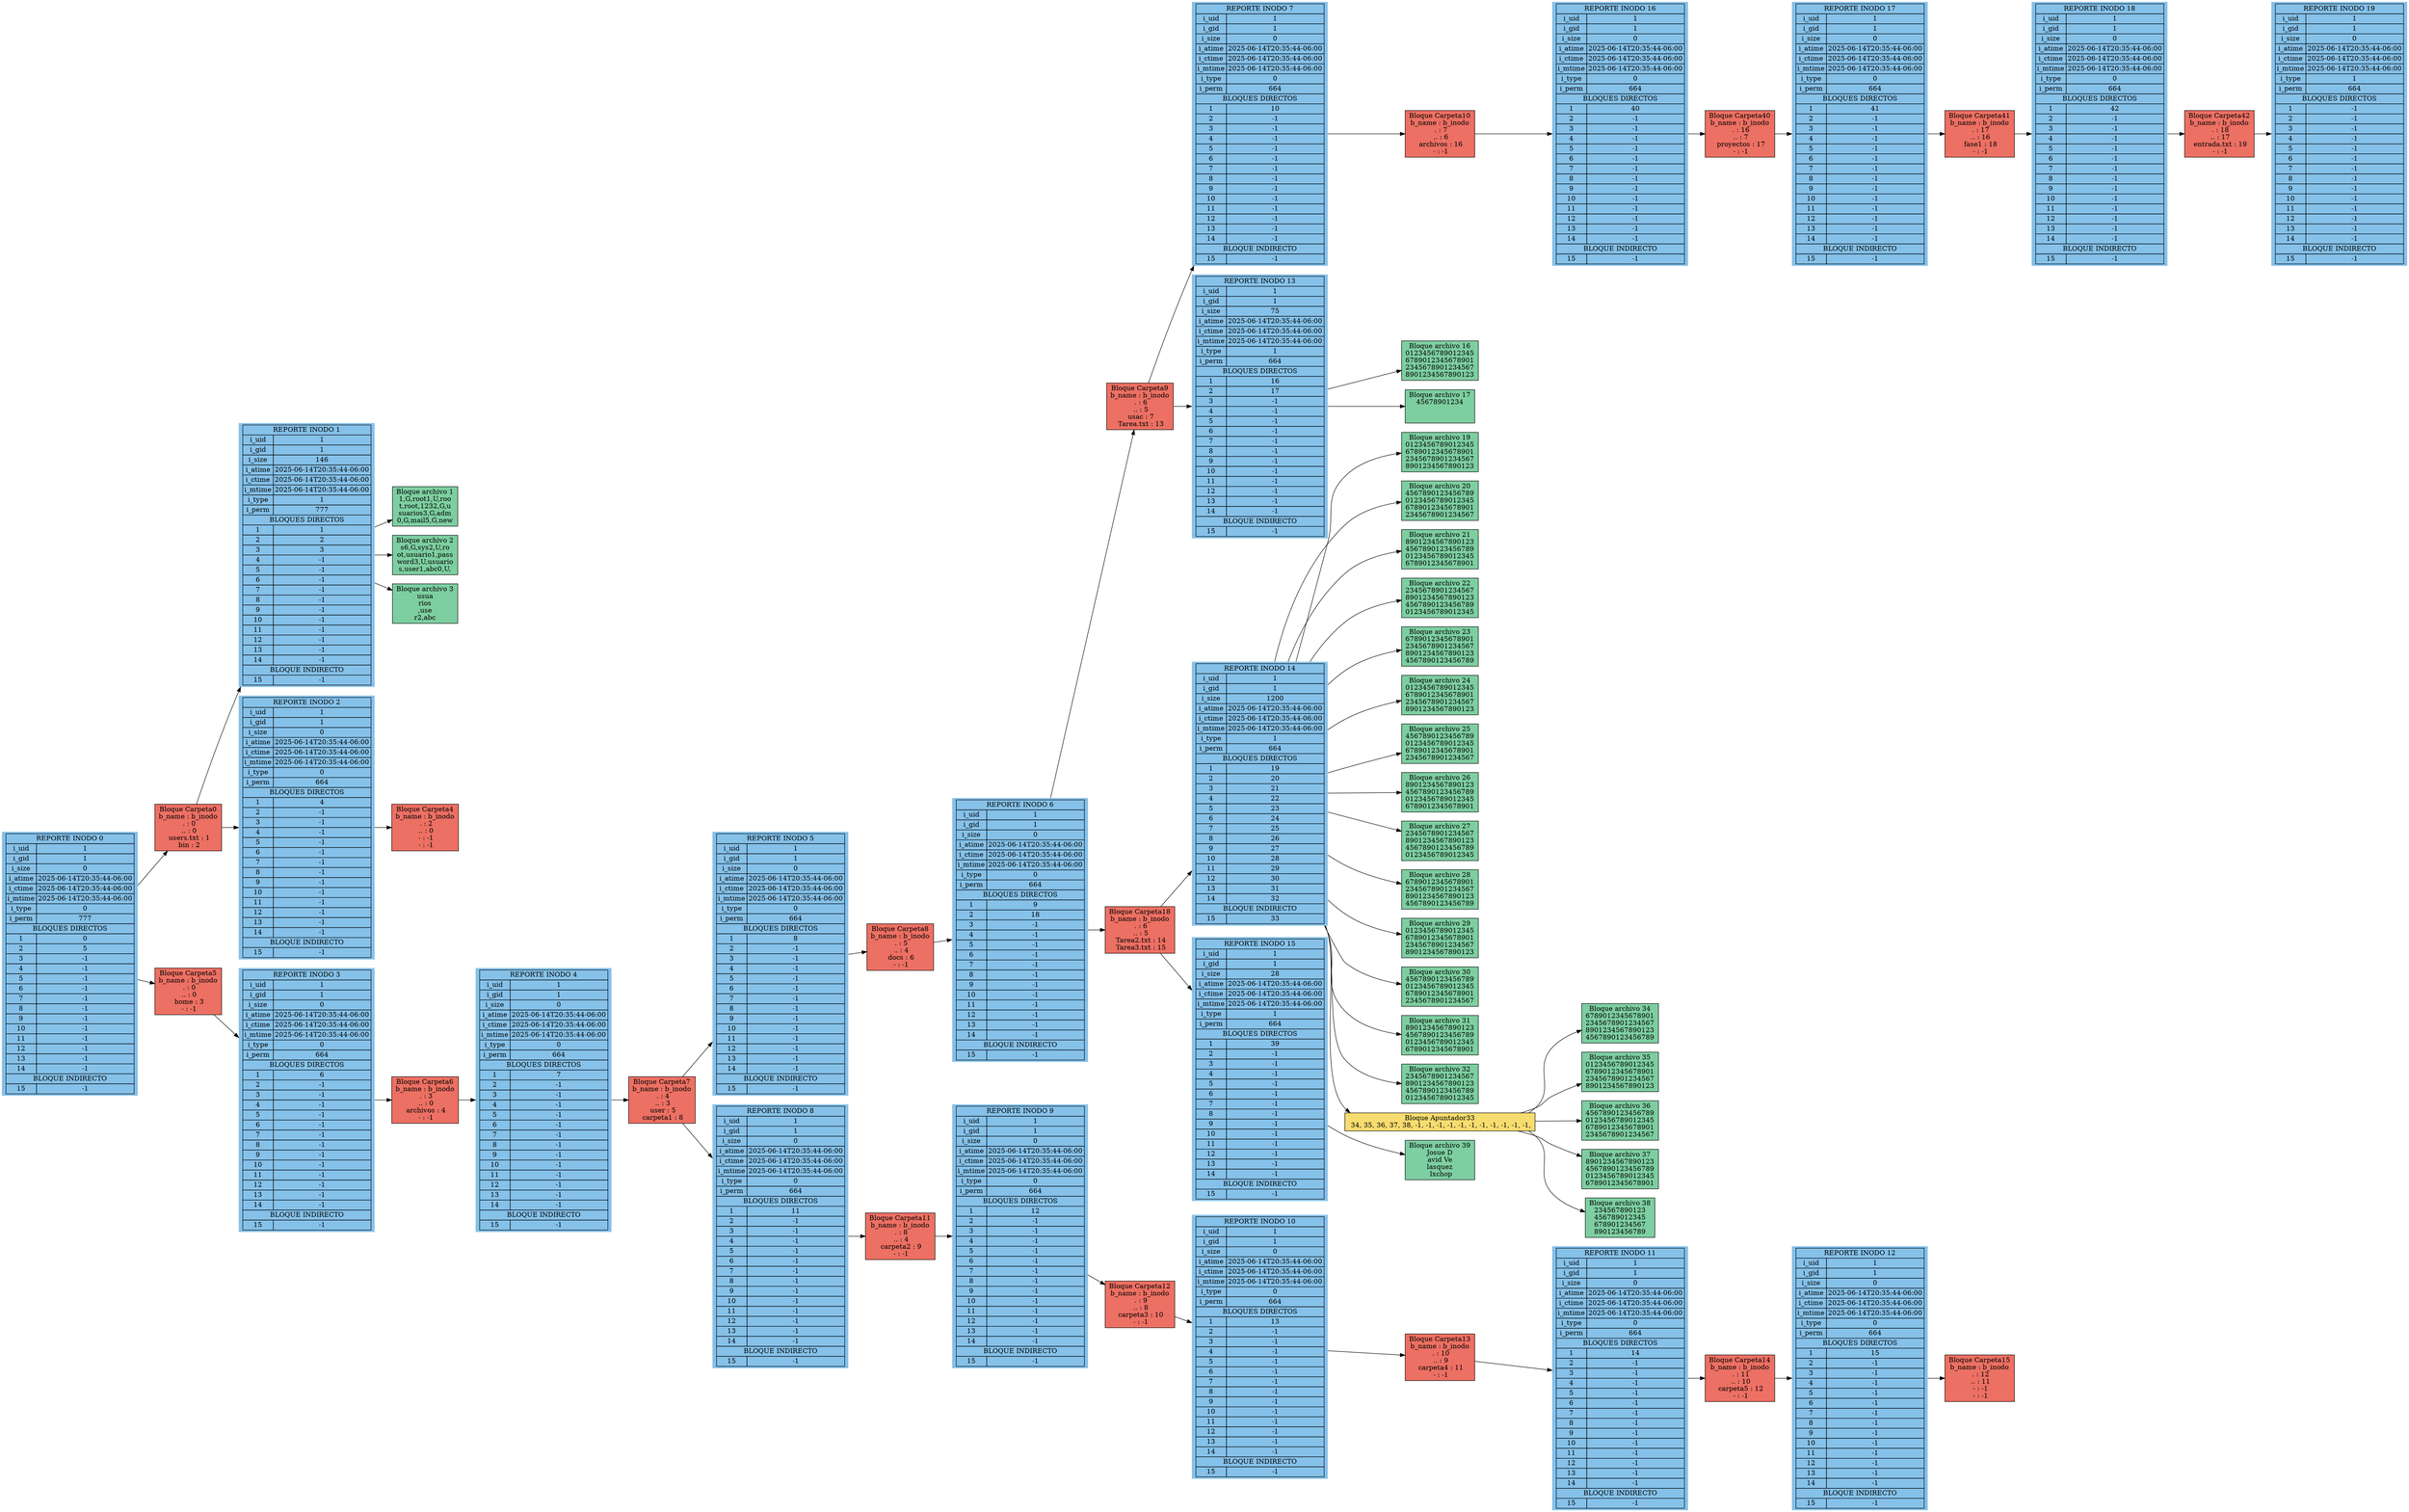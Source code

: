 digraph G {
        node [shape=plaintext]
		rankdir=LR;
	node1 [fillcolor="#85c1e9 " style=filled label=<
	<table border="0" cellborder="1" cellspacing="0">
		<tr><td colspan="2"> REPORTE INODO 0 </td></tr>
		<tr><td >i_uid</td><td>1</td></tr>
		<tr><td >i_gid</td><td>1</td></tr>
		<tr><td >i_size</td><td>0</td></tr>
		<tr><td >i_atime</td><td>2025-06-14T20:35:44-06:00</td></tr>
		<tr><td >i_ctime</td><td>2025-06-14T20:35:44-06:00</td></tr>
		<tr><td >i_mtime</td><td>2025-06-14T20:35:44-06:00</td></tr>
		<tr><td >i_type</td><td>0</td></tr>
		<tr><td >i_perm</td><td>777</td></tr>
		<tr><td  colspan="2">BLOQUES DIRECTOS</td></tr>
	<tr><td >1</td><td>0</td></tr><tr><td >2</td><td>5</td></tr><tr><td >3</td><td>-1</td></tr><tr><td >4</td><td>-1</td></tr><tr><td >5</td><td>-1</td></tr><tr><td >6</td><td>-1</td></tr><tr><td >7</td><td>-1</td></tr><tr><td >8</td><td>-1</td></tr><tr><td >9</td><td>-1</td></tr><tr><td >10</td><td>-1</td></tr><tr><td >11</td><td>-1</td></tr><tr><td >12</td><td>-1</td></tr><tr><td >13</td><td>-1</td></tr><tr><td >14</td><td>-1</td></tr>
			<tr><td  colspan="2">BLOQUE INDIRECTO</td></tr>
			<tr><td >15</td><td>-1</td></tr>
		</table>>];
	node2[fillcolor="#ec7063" style=filled shape=record label="Bloque Carpeta0\nb_name : b_inodo\n . : 0\n .. : 0\n users.txt : 1\n bin : 2\n"];
	node1 -> node2
	node3 [fillcolor="#85c1e9 " style=filled label=<
	<table border="0" cellborder="1" cellspacing="0">
		<tr><td colspan="2"> REPORTE INODO 1 </td></tr>
		<tr><td >i_uid</td><td>1</td></tr>
		<tr><td >i_gid</td><td>1</td></tr>
		<tr><td >i_size</td><td>146</td></tr>
		<tr><td >i_atime</td><td>2025-06-14T20:35:44-06:00</td></tr>
		<tr><td >i_ctime</td><td>2025-06-14T20:35:44-06:00</td></tr>
		<tr><td >i_mtime</td><td>2025-06-14T20:35:44-06:00</td></tr>
		<tr><td >i_type</td><td>1</td></tr>
		<tr><td >i_perm</td><td>777</td></tr>
		<tr><td  colspan="2">BLOQUES DIRECTOS</td></tr>
	<tr><td >1</td><td>1</td></tr><tr><td >2</td><td>2</td></tr><tr><td >3</td><td>3</td></tr><tr><td >4</td><td>-1</td></tr><tr><td >5</td><td>-1</td></tr><tr><td >6</td><td>-1</td></tr><tr><td >7</td><td>-1</td></tr><tr><td >8</td><td>-1</td></tr><tr><td >9</td><td>-1</td></tr><tr><td >10</td><td>-1</td></tr><tr><td >11</td><td>-1</td></tr><tr><td >12</td><td>-1</td></tr><tr><td >13</td><td>-1</td></tr><tr><td >14</td><td>-1</td></tr>
			<tr><td  colspan="2">BLOQUE INDIRECTO</td></tr>
			<tr><td >15</td><td>-1</td></tr>
		</table>>];
	node2 -> node3
		node4[fillcolor="#7dcea0" style=filled shape=record label="Bloque archivo 1\n1,G,root
1,U,roo\nt,root,123
2,G,u\nsuarios
3,G,adm
\n0,G,mail
5,G,new"];
	node3 -> node4
	node5[fillcolor="#7dcea0" style=filled shape=record label="Bloque archivo 2\ns
6,G,sys
2,U,ro\not,usuario1,pass\nword
3,U,usuario\ns,user1,abc
0,U,"];
	node3 -> node5
	node6[fillcolor="#7dcea0" style=filled shape=record label="Bloque archivo 3\nusua\nrios\n,use\nr2,abc
"];
	node3 -> node6
	node7 [fillcolor="#85c1e9 " style=filled label=<
	<table border="0" cellborder="1" cellspacing="0">
		<tr><td colspan="2"> REPORTE INODO 2 </td></tr>
		<tr><td >i_uid</td><td>1</td></tr>
		<tr><td >i_gid</td><td>1</td></tr>
		<tr><td >i_size</td><td>0</td></tr>
		<tr><td >i_atime</td><td>2025-06-14T20:35:44-06:00</td></tr>
		<tr><td >i_ctime</td><td>2025-06-14T20:35:44-06:00</td></tr>
		<tr><td >i_mtime</td><td>2025-06-14T20:35:44-06:00</td></tr>
		<tr><td >i_type</td><td>0</td></tr>
		<tr><td >i_perm</td><td>664</td></tr>
		<tr><td  colspan="2">BLOQUES DIRECTOS</td></tr>
	<tr><td >1</td><td>4</td></tr><tr><td >2</td><td>-1</td></tr><tr><td >3</td><td>-1</td></tr><tr><td >4</td><td>-1</td></tr><tr><td >5</td><td>-1</td></tr><tr><td >6</td><td>-1</td></tr><tr><td >7</td><td>-1</td></tr><tr><td >8</td><td>-1</td></tr><tr><td >9</td><td>-1</td></tr><tr><td >10</td><td>-1</td></tr><tr><td >11</td><td>-1</td></tr><tr><td >12</td><td>-1</td></tr><tr><td >13</td><td>-1</td></tr><tr><td >14</td><td>-1</td></tr>
			<tr><td  colspan="2">BLOQUE INDIRECTO</td></tr>
			<tr><td >15</td><td>-1</td></tr>
		</table>>];
	node2 -> node7
		node8[fillcolor="#ec7063" style=filled shape=record label="Bloque Carpeta4\nb_name : b_inodo\n . : 2\n .. : 0\n - : -1\n - : -1\n"];
	node7 -> node8
	node9[fillcolor="#ec7063" style=filled shape=record label="Bloque Carpeta5\nb_name : b_inodo\n . : 0\n .. : 0\n home : 3\n - : -1\n"];
	node1 -> node9
	node10 [fillcolor="#85c1e9 " style=filled label=<
	<table border="0" cellborder="1" cellspacing="0">
		<tr><td colspan="2"> REPORTE INODO 3 </td></tr>
		<tr><td >i_uid</td><td>1</td></tr>
		<tr><td >i_gid</td><td>1</td></tr>
		<tr><td >i_size</td><td>0</td></tr>
		<tr><td >i_atime</td><td>2025-06-14T20:35:44-06:00</td></tr>
		<tr><td >i_ctime</td><td>2025-06-14T20:35:44-06:00</td></tr>
		<tr><td >i_mtime</td><td>2025-06-14T20:35:44-06:00</td></tr>
		<tr><td >i_type</td><td>0</td></tr>
		<tr><td >i_perm</td><td>664</td></tr>
		<tr><td  colspan="2">BLOQUES DIRECTOS</td></tr>
	<tr><td >1</td><td>6</td></tr><tr><td >2</td><td>-1</td></tr><tr><td >3</td><td>-1</td></tr><tr><td >4</td><td>-1</td></tr><tr><td >5</td><td>-1</td></tr><tr><td >6</td><td>-1</td></tr><tr><td >7</td><td>-1</td></tr><tr><td >8</td><td>-1</td></tr><tr><td >9</td><td>-1</td></tr><tr><td >10</td><td>-1</td></tr><tr><td >11</td><td>-1</td></tr><tr><td >12</td><td>-1</td></tr><tr><td >13</td><td>-1</td></tr><tr><td >14</td><td>-1</td></tr>
			<tr><td  colspan="2">BLOQUE INDIRECTO</td></tr>
			<tr><td >15</td><td>-1</td></tr>
		</table>>];
	node9 -> node10
		node11[fillcolor="#ec7063" style=filled shape=record label="Bloque Carpeta6\nb_name : b_inodo\n . : 3\n .. : 0\n archivos : 4\n - : -1\n"];
	node10 -> node11
	node12 [fillcolor="#85c1e9 " style=filled label=<
	<table border="0" cellborder="1" cellspacing="0">
		<tr><td colspan="2"> REPORTE INODO 4 </td></tr>
		<tr><td >i_uid</td><td>1</td></tr>
		<tr><td >i_gid</td><td>1</td></tr>
		<tr><td >i_size</td><td>0</td></tr>
		<tr><td >i_atime</td><td>2025-06-14T20:35:44-06:00</td></tr>
		<tr><td >i_ctime</td><td>2025-06-14T20:35:44-06:00</td></tr>
		<tr><td >i_mtime</td><td>2025-06-14T20:35:44-06:00</td></tr>
		<tr><td >i_type</td><td>0</td></tr>
		<tr><td >i_perm</td><td>664</td></tr>
		<tr><td  colspan="2">BLOQUES DIRECTOS</td></tr>
	<tr><td >1</td><td>7</td></tr><tr><td >2</td><td>-1</td></tr><tr><td >3</td><td>-1</td></tr><tr><td >4</td><td>-1</td></tr><tr><td >5</td><td>-1</td></tr><tr><td >6</td><td>-1</td></tr><tr><td >7</td><td>-1</td></tr><tr><td >8</td><td>-1</td></tr><tr><td >9</td><td>-1</td></tr><tr><td >10</td><td>-1</td></tr><tr><td >11</td><td>-1</td></tr><tr><td >12</td><td>-1</td></tr><tr><td >13</td><td>-1</td></tr><tr><td >14</td><td>-1</td></tr>
			<tr><td  colspan="2">BLOQUE INDIRECTO</td></tr>
			<tr><td >15</td><td>-1</td></tr>
		</table>>];
	node11 -> node12
		node13[fillcolor="#ec7063" style=filled shape=record label="Bloque Carpeta7\nb_name : b_inodo\n . : 4\n .. : 3\n user : 5\n carpeta1 : 8\n"];
	node12 -> node13
	node14 [fillcolor="#85c1e9 " style=filled label=<
	<table border="0" cellborder="1" cellspacing="0">
		<tr><td colspan="2"> REPORTE INODO 5 </td></tr>
		<tr><td >i_uid</td><td>1</td></tr>
		<tr><td >i_gid</td><td>1</td></tr>
		<tr><td >i_size</td><td>0</td></tr>
		<tr><td >i_atime</td><td>2025-06-14T20:35:44-06:00</td></tr>
		<tr><td >i_ctime</td><td>2025-06-14T20:35:44-06:00</td></tr>
		<tr><td >i_mtime</td><td>2025-06-14T20:35:44-06:00</td></tr>
		<tr><td >i_type</td><td>0</td></tr>
		<tr><td >i_perm</td><td>664</td></tr>
		<tr><td  colspan="2">BLOQUES DIRECTOS</td></tr>
	<tr><td >1</td><td>8</td></tr><tr><td >2</td><td>-1</td></tr><tr><td >3</td><td>-1</td></tr><tr><td >4</td><td>-1</td></tr><tr><td >5</td><td>-1</td></tr><tr><td >6</td><td>-1</td></tr><tr><td >7</td><td>-1</td></tr><tr><td >8</td><td>-1</td></tr><tr><td >9</td><td>-1</td></tr><tr><td >10</td><td>-1</td></tr><tr><td >11</td><td>-1</td></tr><tr><td >12</td><td>-1</td></tr><tr><td >13</td><td>-1</td></tr><tr><td >14</td><td>-1</td></tr>
			<tr><td  colspan="2">BLOQUE INDIRECTO</td></tr>
			<tr><td >15</td><td>-1</td></tr>
		</table>>];
	node13 -> node14
		node15[fillcolor="#ec7063" style=filled shape=record label="Bloque Carpeta8\nb_name : b_inodo\n . : 5\n .. : 4\n docs : 6\n - : -1\n"];
	node14 -> node15
	node16 [fillcolor="#85c1e9 " style=filled label=<
	<table border="0" cellborder="1" cellspacing="0">
		<tr><td colspan="2"> REPORTE INODO 6 </td></tr>
		<tr><td >i_uid</td><td>1</td></tr>
		<tr><td >i_gid</td><td>1</td></tr>
		<tr><td >i_size</td><td>0</td></tr>
		<tr><td >i_atime</td><td>2025-06-14T20:35:44-06:00</td></tr>
		<tr><td >i_ctime</td><td>2025-06-14T20:35:44-06:00</td></tr>
		<tr><td >i_mtime</td><td>2025-06-14T20:35:44-06:00</td></tr>
		<tr><td >i_type</td><td>0</td></tr>
		<tr><td >i_perm</td><td>664</td></tr>
		<tr><td  colspan="2">BLOQUES DIRECTOS</td></tr>
	<tr><td >1</td><td>9</td></tr><tr><td >2</td><td>18</td></tr><tr><td >3</td><td>-1</td></tr><tr><td >4</td><td>-1</td></tr><tr><td >5</td><td>-1</td></tr><tr><td >6</td><td>-1</td></tr><tr><td >7</td><td>-1</td></tr><tr><td >8</td><td>-1</td></tr><tr><td >9</td><td>-1</td></tr><tr><td >10</td><td>-1</td></tr><tr><td >11</td><td>-1</td></tr><tr><td >12</td><td>-1</td></tr><tr><td >13</td><td>-1</td></tr><tr><td >14</td><td>-1</td></tr>
			<tr><td  colspan="2">BLOQUE INDIRECTO</td></tr>
			<tr><td >15</td><td>-1</td></tr>
		</table>>];
	node15 -> node16
		node17[fillcolor="#ec7063" style=filled shape=record label="Bloque Carpeta9\nb_name : b_inodo\n . : 6\n .. : 5\n usac : 7\n Tarea.txt : 13\n"];
	node16 -> node17
	node18 [fillcolor="#85c1e9 " style=filled label=<
	<table border="0" cellborder="1" cellspacing="0">
		<tr><td colspan="2"> REPORTE INODO 7 </td></tr>
		<tr><td >i_uid</td><td>1</td></tr>
		<tr><td >i_gid</td><td>1</td></tr>
		<tr><td >i_size</td><td>0</td></tr>
		<tr><td >i_atime</td><td>2025-06-14T20:35:44-06:00</td></tr>
		<tr><td >i_ctime</td><td>2025-06-14T20:35:44-06:00</td></tr>
		<tr><td >i_mtime</td><td>2025-06-14T20:35:44-06:00</td></tr>
		<tr><td >i_type</td><td>0</td></tr>
		<tr><td >i_perm</td><td>664</td></tr>
		<tr><td  colspan="2">BLOQUES DIRECTOS</td></tr>
	<tr><td >1</td><td>10</td></tr><tr><td >2</td><td>-1</td></tr><tr><td >3</td><td>-1</td></tr><tr><td >4</td><td>-1</td></tr><tr><td >5</td><td>-1</td></tr><tr><td >6</td><td>-1</td></tr><tr><td >7</td><td>-1</td></tr><tr><td >8</td><td>-1</td></tr><tr><td >9</td><td>-1</td></tr><tr><td >10</td><td>-1</td></tr><tr><td >11</td><td>-1</td></tr><tr><td >12</td><td>-1</td></tr><tr><td >13</td><td>-1</td></tr><tr><td >14</td><td>-1</td></tr>
			<tr><td  colspan="2">BLOQUE INDIRECTO</td></tr>
			<tr><td >15</td><td>-1</td></tr>
		</table>>];
	node17 -> node18
		node19[fillcolor="#ec7063" style=filled shape=record label="Bloque Carpeta10\nb_name : b_inodo\n . : 7\n .. : 6\n archivos : 16\n - : -1\n"];
	node18 -> node19
	node20 [fillcolor="#85c1e9 " style=filled label=<
	<table border="0" cellborder="1" cellspacing="0">
		<tr><td colspan="2"> REPORTE INODO 16 </td></tr>
		<tr><td >i_uid</td><td>1</td></tr>
		<tr><td >i_gid</td><td>1</td></tr>
		<tr><td >i_size</td><td>0</td></tr>
		<tr><td >i_atime</td><td>2025-06-14T20:35:44-06:00</td></tr>
		<tr><td >i_ctime</td><td>2025-06-14T20:35:44-06:00</td></tr>
		<tr><td >i_mtime</td><td>2025-06-14T20:35:44-06:00</td></tr>
		<tr><td >i_type</td><td>0</td></tr>
		<tr><td >i_perm</td><td>664</td></tr>
		<tr><td  colspan="2">BLOQUES DIRECTOS</td></tr>
	<tr><td >1</td><td>40</td></tr><tr><td >2</td><td>-1</td></tr><tr><td >3</td><td>-1</td></tr><tr><td >4</td><td>-1</td></tr><tr><td >5</td><td>-1</td></tr><tr><td >6</td><td>-1</td></tr><tr><td >7</td><td>-1</td></tr><tr><td >8</td><td>-1</td></tr><tr><td >9</td><td>-1</td></tr><tr><td >10</td><td>-1</td></tr><tr><td >11</td><td>-1</td></tr><tr><td >12</td><td>-1</td></tr><tr><td >13</td><td>-1</td></tr><tr><td >14</td><td>-1</td></tr>
			<tr><td  colspan="2">BLOQUE INDIRECTO</td></tr>
			<tr><td >15</td><td>-1</td></tr>
		</table>>];
	node19 -> node20
		node21[fillcolor="#ec7063" style=filled shape=record label="Bloque Carpeta40\nb_name : b_inodo\n . : 16\n .. : 7\n proyectos : 17\n - : -1\n"];
	node20 -> node21
	node22 [fillcolor="#85c1e9 " style=filled label=<
	<table border="0" cellborder="1" cellspacing="0">
		<tr><td colspan="2"> REPORTE INODO 17 </td></tr>
		<tr><td >i_uid</td><td>1</td></tr>
		<tr><td >i_gid</td><td>1</td></tr>
		<tr><td >i_size</td><td>0</td></tr>
		<tr><td >i_atime</td><td>2025-06-14T20:35:44-06:00</td></tr>
		<tr><td >i_ctime</td><td>2025-06-14T20:35:44-06:00</td></tr>
		<tr><td >i_mtime</td><td>2025-06-14T20:35:44-06:00</td></tr>
		<tr><td >i_type</td><td>0</td></tr>
		<tr><td >i_perm</td><td>664</td></tr>
		<tr><td  colspan="2">BLOQUES DIRECTOS</td></tr>
	<tr><td >1</td><td>41</td></tr><tr><td >2</td><td>-1</td></tr><tr><td >3</td><td>-1</td></tr><tr><td >4</td><td>-1</td></tr><tr><td >5</td><td>-1</td></tr><tr><td >6</td><td>-1</td></tr><tr><td >7</td><td>-1</td></tr><tr><td >8</td><td>-1</td></tr><tr><td >9</td><td>-1</td></tr><tr><td >10</td><td>-1</td></tr><tr><td >11</td><td>-1</td></tr><tr><td >12</td><td>-1</td></tr><tr><td >13</td><td>-1</td></tr><tr><td >14</td><td>-1</td></tr>
			<tr><td  colspan="2">BLOQUE INDIRECTO</td></tr>
			<tr><td >15</td><td>-1</td></tr>
		</table>>];
	node21 -> node22
		node23[fillcolor="#ec7063" style=filled shape=record label="Bloque Carpeta41\nb_name : b_inodo\n . : 17\n .. : 16\n fase1 : 18\n - : -1\n"];
	node22 -> node23
	node24 [fillcolor="#85c1e9 " style=filled label=<
	<table border="0" cellborder="1" cellspacing="0">
		<tr><td colspan="2"> REPORTE INODO 18 </td></tr>
		<tr><td >i_uid</td><td>1</td></tr>
		<tr><td >i_gid</td><td>1</td></tr>
		<tr><td >i_size</td><td>0</td></tr>
		<tr><td >i_atime</td><td>2025-06-14T20:35:44-06:00</td></tr>
		<tr><td >i_ctime</td><td>2025-06-14T20:35:44-06:00</td></tr>
		<tr><td >i_mtime</td><td>2025-06-14T20:35:44-06:00</td></tr>
		<tr><td >i_type</td><td>0</td></tr>
		<tr><td >i_perm</td><td>664</td></tr>
		<tr><td  colspan="2">BLOQUES DIRECTOS</td></tr>
	<tr><td >1</td><td>42</td></tr><tr><td >2</td><td>-1</td></tr><tr><td >3</td><td>-1</td></tr><tr><td >4</td><td>-1</td></tr><tr><td >5</td><td>-1</td></tr><tr><td >6</td><td>-1</td></tr><tr><td >7</td><td>-1</td></tr><tr><td >8</td><td>-1</td></tr><tr><td >9</td><td>-1</td></tr><tr><td >10</td><td>-1</td></tr><tr><td >11</td><td>-1</td></tr><tr><td >12</td><td>-1</td></tr><tr><td >13</td><td>-1</td></tr><tr><td >14</td><td>-1</td></tr>
			<tr><td  colspan="2">BLOQUE INDIRECTO</td></tr>
			<tr><td >15</td><td>-1</td></tr>
		</table>>];
	node23 -> node24
		node25[fillcolor="#ec7063" style=filled shape=record label="Bloque Carpeta42\nb_name : b_inodo\n . : 18\n .. : 17\n entrada.txt : 19\n - : -1\n"];
	node24 -> node25
	node26 [fillcolor="#85c1e9 " style=filled label=<
	<table border="0" cellborder="1" cellspacing="0">
		<tr><td colspan="2"> REPORTE INODO 19 </td></tr>
		<tr><td >i_uid</td><td>1</td></tr>
		<tr><td >i_gid</td><td>1</td></tr>
		<tr><td >i_size</td><td>0</td></tr>
		<tr><td >i_atime</td><td>2025-06-14T20:35:44-06:00</td></tr>
		<tr><td >i_ctime</td><td>2025-06-14T20:35:44-06:00</td></tr>
		<tr><td >i_mtime</td><td>2025-06-14T20:35:44-06:00</td></tr>
		<tr><td >i_type</td><td>1</td></tr>
		<tr><td >i_perm</td><td>664</td></tr>
		<tr><td  colspan="2">BLOQUES DIRECTOS</td></tr>
	<tr><td >1</td><td>-1</td></tr><tr><td >2</td><td>-1</td></tr><tr><td >3</td><td>-1</td></tr><tr><td >4</td><td>-1</td></tr><tr><td >5</td><td>-1</td></tr><tr><td >6</td><td>-1</td></tr><tr><td >7</td><td>-1</td></tr><tr><td >8</td><td>-1</td></tr><tr><td >9</td><td>-1</td></tr><tr><td >10</td><td>-1</td></tr><tr><td >11</td><td>-1</td></tr><tr><td >12</td><td>-1</td></tr><tr><td >13</td><td>-1</td></tr><tr><td >14</td><td>-1</td></tr>
			<tr><td  colspan="2">BLOQUE INDIRECTO</td></tr>
			<tr><td >15</td><td>-1</td></tr>
		</table>>];
	node25 -> node26
		node27 [fillcolor="#85c1e9 " style=filled label=<
	<table border="0" cellborder="1" cellspacing="0">
		<tr><td colspan="2"> REPORTE INODO 13 </td></tr>
		<tr><td >i_uid</td><td>1</td></tr>
		<tr><td >i_gid</td><td>1</td></tr>
		<tr><td >i_size</td><td>75</td></tr>
		<tr><td >i_atime</td><td>2025-06-14T20:35:44-06:00</td></tr>
		<tr><td >i_ctime</td><td>2025-06-14T20:35:44-06:00</td></tr>
		<tr><td >i_mtime</td><td>2025-06-14T20:35:44-06:00</td></tr>
		<tr><td >i_type</td><td>1</td></tr>
		<tr><td >i_perm</td><td>664</td></tr>
		<tr><td  colspan="2">BLOQUES DIRECTOS</td></tr>
	<tr><td >1</td><td>16</td></tr><tr><td >2</td><td>17</td></tr><tr><td >3</td><td>-1</td></tr><tr><td >4</td><td>-1</td></tr><tr><td >5</td><td>-1</td></tr><tr><td >6</td><td>-1</td></tr><tr><td >7</td><td>-1</td></tr><tr><td >8</td><td>-1</td></tr><tr><td >9</td><td>-1</td></tr><tr><td >10</td><td>-1</td></tr><tr><td >11</td><td>-1</td></tr><tr><td >12</td><td>-1</td></tr><tr><td >13</td><td>-1</td></tr><tr><td >14</td><td>-1</td></tr>
			<tr><td  colspan="2">BLOQUE INDIRECTO</td></tr>
			<tr><td >15</td><td>-1</td></tr>
		</table>>];
	node17 -> node27
		node28[fillcolor="#7dcea0" style=filled shape=record label="Bloque archivo 16\n0123456789012345\n6789012345678901\n2345678901234567\n8901234567890123"];
	node27 -> node28
	node29[fillcolor="#7dcea0" style=filled shape=record label="Bloque archivo 17\n45678901234\n\n\n"];
	node27 -> node29
	node30[fillcolor="#ec7063" style=filled shape=record label="Bloque Carpeta18\nb_name : b_inodo\n . : 6\n .. : 5\n Tarea2.txt : 14\n Tarea3.txt : 15\n"];
	node16 -> node30
	node31 [fillcolor="#85c1e9 " style=filled label=<
	<table border="0" cellborder="1" cellspacing="0">
		<tr><td colspan="2"> REPORTE INODO 14 </td></tr>
		<tr><td >i_uid</td><td>1</td></tr>
		<tr><td >i_gid</td><td>1</td></tr>
		<tr><td >i_size</td><td>1200</td></tr>
		<tr><td >i_atime</td><td>2025-06-14T20:35:44-06:00</td></tr>
		<tr><td >i_ctime</td><td>2025-06-14T20:35:44-06:00</td></tr>
		<tr><td >i_mtime</td><td>2025-06-14T20:35:44-06:00</td></tr>
		<tr><td >i_type</td><td>1</td></tr>
		<tr><td >i_perm</td><td>664</td></tr>
		<tr><td  colspan="2">BLOQUES DIRECTOS</td></tr>
	<tr><td >1</td><td>19</td></tr><tr><td >2</td><td>20</td></tr><tr><td >3</td><td>21</td></tr><tr><td >4</td><td>22</td></tr><tr><td >5</td><td>23</td></tr><tr><td >6</td><td>24</td></tr><tr><td >7</td><td>25</td></tr><tr><td >8</td><td>26</td></tr><tr><td >9</td><td>27</td></tr><tr><td >10</td><td>28</td></tr><tr><td >11</td><td>29</td></tr><tr><td >12</td><td>30</td></tr><tr><td >13</td><td>31</td></tr><tr><td >14</td><td>32</td></tr>
			<tr><td  colspan="2">BLOQUE INDIRECTO</td></tr>
			<tr><td >15</td><td>33</td></tr>
		</table>>];
	node30 -> node31
		node32[fillcolor="#7dcea0" style=filled shape=record label="Bloque archivo 19\n0123456789012345\n6789012345678901\n2345678901234567\n8901234567890123"];
	node31 -> node32
	node33[fillcolor="#7dcea0" style=filled shape=record label="Bloque archivo 20\n4567890123456789\n0123456789012345\n6789012345678901\n2345678901234567"];
	node31 -> node33
	node34[fillcolor="#7dcea0" style=filled shape=record label="Bloque archivo 21\n8901234567890123\n4567890123456789\n0123456789012345\n6789012345678901"];
	node31 -> node34
	node35[fillcolor="#7dcea0" style=filled shape=record label="Bloque archivo 22\n2345678901234567\n8901234567890123\n4567890123456789\n0123456789012345"];
	node31 -> node35
	node36[fillcolor="#7dcea0" style=filled shape=record label="Bloque archivo 23\n6789012345678901\n2345678901234567\n8901234567890123\n4567890123456789"];
	node31 -> node36
	node37[fillcolor="#7dcea0" style=filled shape=record label="Bloque archivo 24\n0123456789012345\n6789012345678901\n2345678901234567\n8901234567890123"];
	node31 -> node37
	node38[fillcolor="#7dcea0" style=filled shape=record label="Bloque archivo 25\n4567890123456789\n0123456789012345\n6789012345678901\n2345678901234567"];
	node31 -> node38
	node39[fillcolor="#7dcea0" style=filled shape=record label="Bloque archivo 26\n8901234567890123\n4567890123456789\n0123456789012345\n6789012345678901"];
	node31 -> node39
	node40[fillcolor="#7dcea0" style=filled shape=record label="Bloque archivo 27\n2345678901234567\n8901234567890123\n4567890123456789\n0123456789012345"];
	node31 -> node40
	node41[fillcolor="#7dcea0" style=filled shape=record label="Bloque archivo 28\n6789012345678901\n2345678901234567\n8901234567890123\n4567890123456789"];
	node31 -> node41
	node42[fillcolor="#7dcea0" style=filled shape=record label="Bloque archivo 29\n0123456789012345\n6789012345678901\n2345678901234567\n8901234567890123"];
	node31 -> node42
	node43[fillcolor="#7dcea0" style=filled shape=record label="Bloque archivo 30\n4567890123456789\n0123456789012345\n6789012345678901\n2345678901234567"];
	node31 -> node43
	node44[fillcolor="#7dcea0" style=filled shape=record label="Bloque archivo 31\n8901234567890123\n4567890123456789\n0123456789012345\n6789012345678901"];
	node31 -> node44
	node45[fillcolor="#7dcea0" style=filled shape=record label="Bloque archivo 32\n2345678901234567\n8901234567890123\n4567890123456789\n0123456789012345"];
	node31 -> node45
	node46[fillcolor="#f7dc6f" style=filled shape=record label="Bloque Apuntador33\n
 34, 35, 36, 37, 38, -1,
 -1, -1, -1, -1, -1, -1,
 -1, -1, -1, -1,"];
	node31 -> node46
	node47[fillcolor="#7dcea0" style=filled shape=record label="Bloque archivo 34\n6789012345678901\n2345678901234567\n8901234567890123\n4567890123456789"];
	node46 -> node47
	node48[fillcolor="#7dcea0" style=filled shape=record label="Bloque archivo 35\n0123456789012345\n6789012345678901\n2345678901234567\n8901234567890123"];
	node46 -> node48
	node49[fillcolor="#7dcea0" style=filled shape=record label="Bloque archivo 36\n4567890123456789\n0123456789012345\n6789012345678901\n2345678901234567"];
	node46 -> node49
	node50[fillcolor="#7dcea0" style=filled shape=record label="Bloque archivo 37\n8901234567890123\n4567890123456789\n0123456789012345\n6789012345678901"];
	node46 -> node50
	node51[fillcolor="#7dcea0" style=filled shape=record label="Bloque archivo 38\n234567890123\n456789012345\n678901234567\n890123456789"];
	node46 -> node51
	node52 [fillcolor="#85c1e9 " style=filled label=<
	<table border="0" cellborder="1" cellspacing="0">
		<tr><td colspan="2"> REPORTE INODO 15 </td></tr>
		<tr><td >i_uid</td><td>1</td></tr>
		<tr><td >i_gid</td><td>1</td></tr>
		<tr><td >i_size</td><td>28</td></tr>
		<tr><td >i_atime</td><td>2025-06-14T20:35:44-06:00</td></tr>
		<tr><td >i_ctime</td><td>2025-06-14T20:35:44-06:00</td></tr>
		<tr><td >i_mtime</td><td>2025-06-14T20:35:44-06:00</td></tr>
		<tr><td >i_type</td><td>1</td></tr>
		<tr><td >i_perm</td><td>664</td></tr>
		<tr><td  colspan="2">BLOQUES DIRECTOS</td></tr>
	<tr><td >1</td><td>39</td></tr><tr><td >2</td><td>-1</td></tr><tr><td >3</td><td>-1</td></tr><tr><td >4</td><td>-1</td></tr><tr><td >5</td><td>-1</td></tr><tr><td >6</td><td>-1</td></tr><tr><td >7</td><td>-1</td></tr><tr><td >8</td><td>-1</td></tr><tr><td >9</td><td>-1</td></tr><tr><td >10</td><td>-1</td></tr><tr><td >11</td><td>-1</td></tr><tr><td >12</td><td>-1</td></tr><tr><td >13</td><td>-1</td></tr><tr><td >14</td><td>-1</td></tr>
			<tr><td  colspan="2">BLOQUE INDIRECTO</td></tr>
			<tr><td >15</td><td>-1</td></tr>
		</table>>];
	node30 -> node52
		node53[fillcolor="#7dcea0" style=filled shape=record label="Bloque archivo 39\nJosue D\navid Ve\nlasquez\n Ixchop"];
	node52 -> node53
	node54 [fillcolor="#85c1e9 " style=filled label=<
	<table border="0" cellborder="1" cellspacing="0">
		<tr><td colspan="2"> REPORTE INODO 8 </td></tr>
		<tr><td >i_uid</td><td>1</td></tr>
		<tr><td >i_gid</td><td>1</td></tr>
		<tr><td >i_size</td><td>0</td></tr>
		<tr><td >i_atime</td><td>2025-06-14T20:35:44-06:00</td></tr>
		<tr><td >i_ctime</td><td>2025-06-14T20:35:44-06:00</td></tr>
		<tr><td >i_mtime</td><td>2025-06-14T20:35:44-06:00</td></tr>
		<tr><td >i_type</td><td>0</td></tr>
		<tr><td >i_perm</td><td>664</td></tr>
		<tr><td  colspan="2">BLOQUES DIRECTOS</td></tr>
	<tr><td >1</td><td>11</td></tr><tr><td >2</td><td>-1</td></tr><tr><td >3</td><td>-1</td></tr><tr><td >4</td><td>-1</td></tr><tr><td >5</td><td>-1</td></tr><tr><td >6</td><td>-1</td></tr><tr><td >7</td><td>-1</td></tr><tr><td >8</td><td>-1</td></tr><tr><td >9</td><td>-1</td></tr><tr><td >10</td><td>-1</td></tr><tr><td >11</td><td>-1</td></tr><tr><td >12</td><td>-1</td></tr><tr><td >13</td><td>-1</td></tr><tr><td >14</td><td>-1</td></tr>
			<tr><td  colspan="2">BLOQUE INDIRECTO</td></tr>
			<tr><td >15</td><td>-1</td></tr>
		</table>>];
	node13 -> node54
		node55[fillcolor="#ec7063" style=filled shape=record label="Bloque Carpeta11\nb_name : b_inodo\n . : 8\n .. : 4\n carpeta2 : 9\n - : -1\n"];
	node54 -> node55
	node56 [fillcolor="#85c1e9 " style=filled label=<
	<table border="0" cellborder="1" cellspacing="0">
		<tr><td colspan="2"> REPORTE INODO 9 </td></tr>
		<tr><td >i_uid</td><td>1</td></tr>
		<tr><td >i_gid</td><td>1</td></tr>
		<tr><td >i_size</td><td>0</td></tr>
		<tr><td >i_atime</td><td>2025-06-14T20:35:44-06:00</td></tr>
		<tr><td >i_ctime</td><td>2025-06-14T20:35:44-06:00</td></tr>
		<tr><td >i_mtime</td><td>2025-06-14T20:35:44-06:00</td></tr>
		<tr><td >i_type</td><td>0</td></tr>
		<tr><td >i_perm</td><td>664</td></tr>
		<tr><td  colspan="2">BLOQUES DIRECTOS</td></tr>
	<tr><td >1</td><td>12</td></tr><tr><td >2</td><td>-1</td></tr><tr><td >3</td><td>-1</td></tr><tr><td >4</td><td>-1</td></tr><tr><td >5</td><td>-1</td></tr><tr><td >6</td><td>-1</td></tr><tr><td >7</td><td>-1</td></tr><tr><td >8</td><td>-1</td></tr><tr><td >9</td><td>-1</td></tr><tr><td >10</td><td>-1</td></tr><tr><td >11</td><td>-1</td></tr><tr><td >12</td><td>-1</td></tr><tr><td >13</td><td>-1</td></tr><tr><td >14</td><td>-1</td></tr>
			<tr><td  colspan="2">BLOQUE INDIRECTO</td></tr>
			<tr><td >15</td><td>-1</td></tr>
		</table>>];
	node55 -> node56
		node57[fillcolor="#ec7063" style=filled shape=record label="Bloque Carpeta12\nb_name : b_inodo\n . : 9\n .. : 8\n carpeta3 : 10\n - : -1\n"];
	node56 -> node57
	node58 [fillcolor="#85c1e9 " style=filled label=<
	<table border="0" cellborder="1" cellspacing="0">
		<tr><td colspan="2"> REPORTE INODO 10 </td></tr>
		<tr><td >i_uid</td><td>1</td></tr>
		<tr><td >i_gid</td><td>1</td></tr>
		<tr><td >i_size</td><td>0</td></tr>
		<tr><td >i_atime</td><td>2025-06-14T20:35:44-06:00</td></tr>
		<tr><td >i_ctime</td><td>2025-06-14T20:35:44-06:00</td></tr>
		<tr><td >i_mtime</td><td>2025-06-14T20:35:44-06:00</td></tr>
		<tr><td >i_type</td><td>0</td></tr>
		<tr><td >i_perm</td><td>664</td></tr>
		<tr><td  colspan="2">BLOQUES DIRECTOS</td></tr>
	<tr><td >1</td><td>13</td></tr><tr><td >2</td><td>-1</td></tr><tr><td >3</td><td>-1</td></tr><tr><td >4</td><td>-1</td></tr><tr><td >5</td><td>-1</td></tr><tr><td >6</td><td>-1</td></tr><tr><td >7</td><td>-1</td></tr><tr><td >8</td><td>-1</td></tr><tr><td >9</td><td>-1</td></tr><tr><td >10</td><td>-1</td></tr><tr><td >11</td><td>-1</td></tr><tr><td >12</td><td>-1</td></tr><tr><td >13</td><td>-1</td></tr><tr><td >14</td><td>-1</td></tr>
			<tr><td  colspan="2">BLOQUE INDIRECTO</td></tr>
			<tr><td >15</td><td>-1</td></tr>
		</table>>];
	node57 -> node58
		node59[fillcolor="#ec7063" style=filled shape=record label="Bloque Carpeta13\nb_name : b_inodo\n . : 10\n .. : 9\n carpeta4 : 11\n - : -1\n"];
	node58 -> node59
	node60 [fillcolor="#85c1e9 " style=filled label=<
	<table border="0" cellborder="1" cellspacing="0">
		<tr><td colspan="2"> REPORTE INODO 11 </td></tr>
		<tr><td >i_uid</td><td>1</td></tr>
		<tr><td >i_gid</td><td>1</td></tr>
		<tr><td >i_size</td><td>0</td></tr>
		<tr><td >i_atime</td><td>2025-06-14T20:35:44-06:00</td></tr>
		<tr><td >i_ctime</td><td>2025-06-14T20:35:44-06:00</td></tr>
		<tr><td >i_mtime</td><td>2025-06-14T20:35:44-06:00</td></tr>
		<tr><td >i_type</td><td>0</td></tr>
		<tr><td >i_perm</td><td>664</td></tr>
		<tr><td  colspan="2">BLOQUES DIRECTOS</td></tr>
	<tr><td >1</td><td>14</td></tr><tr><td >2</td><td>-1</td></tr><tr><td >3</td><td>-1</td></tr><tr><td >4</td><td>-1</td></tr><tr><td >5</td><td>-1</td></tr><tr><td >6</td><td>-1</td></tr><tr><td >7</td><td>-1</td></tr><tr><td >8</td><td>-1</td></tr><tr><td >9</td><td>-1</td></tr><tr><td >10</td><td>-1</td></tr><tr><td >11</td><td>-1</td></tr><tr><td >12</td><td>-1</td></tr><tr><td >13</td><td>-1</td></tr><tr><td >14</td><td>-1</td></tr>
			<tr><td  colspan="2">BLOQUE INDIRECTO</td></tr>
			<tr><td >15</td><td>-1</td></tr>
		</table>>];
	node59 -> node60
		node61[fillcolor="#ec7063" style=filled shape=record label="Bloque Carpeta14\nb_name : b_inodo\n . : 11\n .. : 10\n carpeta5 : 12\n - : -1\n"];
	node60 -> node61
	node62 [fillcolor="#85c1e9 " style=filled label=<
	<table border="0" cellborder="1" cellspacing="0">
		<tr><td colspan="2"> REPORTE INODO 12 </td></tr>
		<tr><td >i_uid</td><td>1</td></tr>
		<tr><td >i_gid</td><td>1</td></tr>
		<tr><td >i_size</td><td>0</td></tr>
		<tr><td >i_atime</td><td>2025-06-14T20:35:44-06:00</td></tr>
		<tr><td >i_ctime</td><td>2025-06-14T20:35:44-06:00</td></tr>
		<tr><td >i_mtime</td><td>2025-06-14T20:35:44-06:00</td></tr>
		<tr><td >i_type</td><td>0</td></tr>
		<tr><td >i_perm</td><td>664</td></tr>
		<tr><td  colspan="2">BLOQUES DIRECTOS</td></tr>
	<tr><td >1</td><td>15</td></tr><tr><td >2</td><td>-1</td></tr><tr><td >3</td><td>-1</td></tr><tr><td >4</td><td>-1</td></tr><tr><td >5</td><td>-1</td></tr><tr><td >6</td><td>-1</td></tr><tr><td >7</td><td>-1</td></tr><tr><td >8</td><td>-1</td></tr><tr><td >9</td><td>-1</td></tr><tr><td >10</td><td>-1</td></tr><tr><td >11</td><td>-1</td></tr><tr><td >12</td><td>-1</td></tr><tr><td >13</td><td>-1</td></tr><tr><td >14</td><td>-1</td></tr>
			<tr><td  colspan="2">BLOQUE INDIRECTO</td></tr>
			<tr><td >15</td><td>-1</td></tr>
		</table>>];
	node61 -> node62
		node63[fillcolor="#ec7063" style=filled shape=record label="Bloque Carpeta15\nb_name : b_inodo\n . : 12\n .. : 11\n - : -1\n - : -1\n"];
	node62 -> node63
	}